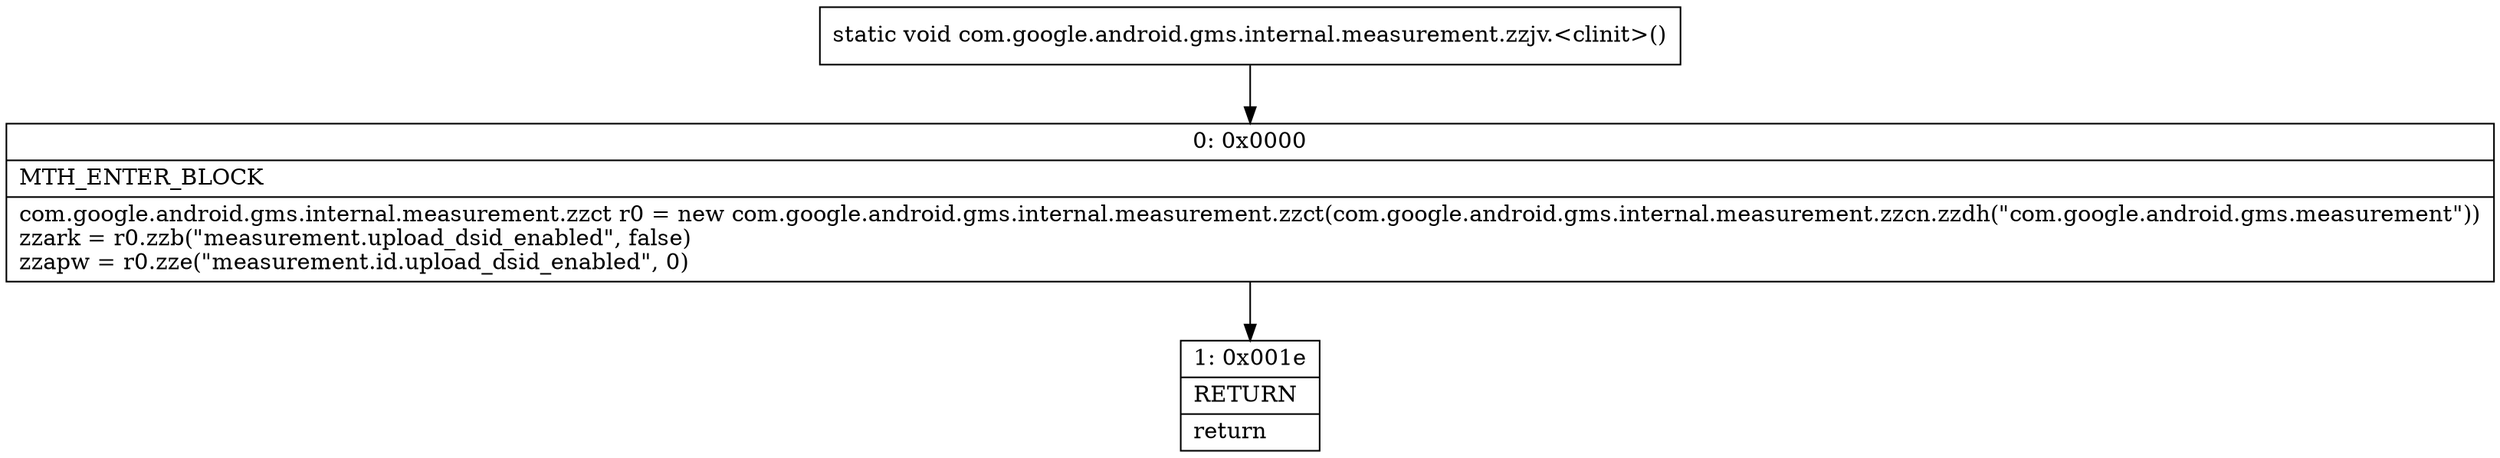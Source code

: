 digraph "CFG forcom.google.android.gms.internal.measurement.zzjv.\<clinit\>()V" {
Node_0 [shape=record,label="{0\:\ 0x0000|MTH_ENTER_BLOCK\l|com.google.android.gms.internal.measurement.zzct r0 = new com.google.android.gms.internal.measurement.zzct(com.google.android.gms.internal.measurement.zzcn.zzdh(\"com.google.android.gms.measurement\"))\lzzark = r0.zzb(\"measurement.upload_dsid_enabled\", false)\lzzapw = r0.zze(\"measurement.id.upload_dsid_enabled\", 0)\l}"];
Node_1 [shape=record,label="{1\:\ 0x001e|RETURN\l|return\l}"];
MethodNode[shape=record,label="{static void com.google.android.gms.internal.measurement.zzjv.\<clinit\>() }"];
MethodNode -> Node_0;
Node_0 -> Node_1;
}

